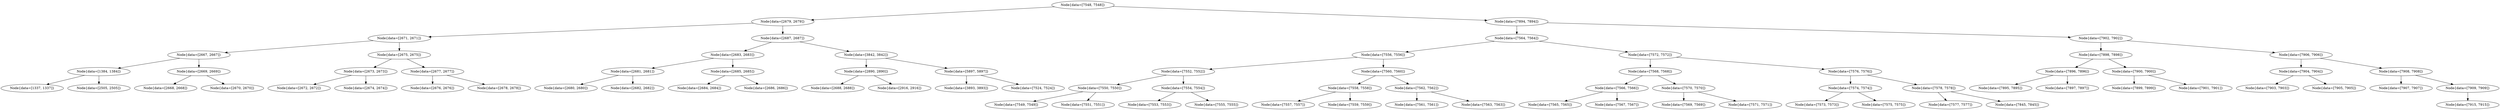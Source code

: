 digraph G{
1827297393 [label="Node{data=[7548, 7548]}"]
1827297393 -> 1176395649
1176395649 [label="Node{data=[2679, 2679]}"]
1176395649 -> 772708397
772708397 [label="Node{data=[2671, 2671]}"]
772708397 -> 933780819
933780819 [label="Node{data=[2667, 2667]}"]
933780819 -> 155169287
155169287 [label="Node{data=[1384, 1384]}"]
155169287 -> 1030293238
1030293238 [label="Node{data=[1337, 1337]}"]
155169287 -> 1744580230
1744580230 [label="Node{data=[2505, 2505]}"]
933780819 -> 306951663
306951663 [label="Node{data=[2669, 2669]}"]
306951663 -> 1712362027
1712362027 [label="Node{data=[2668, 2668]}"]
306951663 -> 331048617
331048617 [label="Node{data=[2670, 2670]}"]
772708397 -> 355856966
355856966 [label="Node{data=[2675, 2675]}"]
355856966 -> 1520359874
1520359874 [label="Node{data=[2673, 2673]}"]
1520359874 -> 947755376
947755376 [label="Node{data=[2672, 2672]}"]
1520359874 -> 1882930936
1882930936 [label="Node{data=[2674, 2674]}"]
355856966 -> 1244022139
1244022139 [label="Node{data=[2677, 2677]}"]
1244022139 -> 1725617460
1725617460 [label="Node{data=[2676, 2676]}"]
1244022139 -> 850945670
850945670 [label="Node{data=[2678, 2678]}"]
1176395649 -> 459100887
459100887 [label="Node{data=[2687, 2687]}"]
459100887 -> 1663615322
1663615322 [label="Node{data=[2683, 2683]}"]
1663615322 -> 1399573374
1399573374 [label="Node{data=[2681, 2681]}"]
1399573374 -> 571874243
571874243 [label="Node{data=[2680, 2680]}"]
1399573374 -> 1395404476
1395404476 [label="Node{data=[2682, 2682]}"]
1663615322 -> 1982535570
1982535570 [label="Node{data=[2685, 2685]}"]
1982535570 -> 2065043986
2065043986 [label="Node{data=[2684, 2684]}"]
1982535570 -> 1775031984
1775031984 [label="Node{data=[2686, 2686]}"]
459100887 -> 1537690875
1537690875 [label="Node{data=[3842, 3842]}"]
1537690875 -> 1964922778
1964922778 [label="Node{data=[2890, 2890]}"]
1964922778 -> 1045650857
1045650857 [label="Node{data=[2688, 2688]}"]
1964922778 -> 824534405
824534405 [label="Node{data=[2916, 2916]}"]
1537690875 -> 1350838222
1350838222 [label="Node{data=[5897, 5897]}"]
1350838222 -> 1470175427
1470175427 [label="Node{data=[3893, 3893]}"]
1350838222 -> 1933293963
1933293963 [label="Node{data=[7524, 7524]}"]
1827297393 -> 1772679972
1772679972 [label="Node{data=[7894, 7894]}"]
1772679972 -> 417530760
417530760 [label="Node{data=[7564, 7564]}"]
417530760 -> 1205561175
1205561175 [label="Node{data=[7556, 7556]}"]
1205561175 -> 1770158534
1770158534 [label="Node{data=[7552, 7552]}"]
1770158534 -> 1193117185
1193117185 [label="Node{data=[7550, 7550]}"]
1193117185 -> 1206006313
1206006313 [label="Node{data=[7549, 7549]}"]
1193117185 -> 1537147997
1537147997 [label="Node{data=[7551, 7551]}"]
1770158534 -> 556341921
556341921 [label="Node{data=[7554, 7554]}"]
556341921 -> 179289355
179289355 [label="Node{data=[7553, 7553]}"]
556341921 -> 1552590093
1552590093 [label="Node{data=[7555, 7555]}"]
1205561175 -> 2132078381
2132078381 [label="Node{data=[7560, 7560]}"]
2132078381 -> 377560700
377560700 [label="Node{data=[7558, 7558]}"]
377560700 -> 1630645826
1630645826 [label="Node{data=[7557, 7557]}"]
377560700 -> 1746587044
1746587044 [label="Node{data=[7559, 7559]}"]
2132078381 -> 808401421
808401421 [label="Node{data=[7562, 7562]}"]
808401421 -> 784572554
784572554 [label="Node{data=[7561, 7561]}"]
808401421 -> 1114396846
1114396846 [label="Node{data=[7563, 7563]}"]
417530760 -> 2082855594
2082855594 [label="Node{data=[7572, 7572]}"]
2082855594 -> 890464369
890464369 [label="Node{data=[7568, 7568]}"]
890464369 -> 115825065
115825065 [label="Node{data=[7566, 7566]}"]
115825065 -> 653187315
653187315 [label="Node{data=[7565, 7565]}"]
115825065 -> 1959573006
1959573006 [label="Node{data=[7567, 7567]}"]
890464369 -> 1513228294
1513228294 [label="Node{data=[7570, 7570]}"]
1513228294 -> 1713645816
1713645816 [label="Node{data=[7569, 7569]}"]
1513228294 -> 920477071
920477071 [label="Node{data=[7571, 7571]}"]
2082855594 -> 665903516
665903516 [label="Node{data=[7576, 7576]}"]
665903516 -> 1837674324
1837674324 [label="Node{data=[7574, 7574]}"]
1837674324 -> 707537397
707537397 [label="Node{data=[7573, 7573]}"]
1837674324 -> 1992370202
1992370202 [label="Node{data=[7575, 7575]}"]
665903516 -> 1457363807
1457363807 [label="Node{data=[7578, 7578]}"]
1457363807 -> 2114419935
2114419935 [label="Node{data=[7577, 7577]}"]
1457363807 -> 900694379
900694379 [label="Node{data=[7845, 7845]}"]
1772679972 -> 1246887484
1246887484 [label="Node{data=[7902, 7902]}"]
1246887484 -> 1886163786
1886163786 [label="Node{data=[7898, 7898]}"]
1886163786 -> 893974556
893974556 [label="Node{data=[7896, 7896]}"]
893974556 -> 2091225863
2091225863 [label="Node{data=[7895, 7895]}"]
893974556 -> 968897201
968897201 [label="Node{data=[7897, 7897]}"]
1886163786 -> 757202944
757202944 [label="Node{data=[7900, 7900]}"]
757202944 -> 1599640992
1599640992 [label="Node{data=[7899, 7899]}"]
757202944 -> 263526631
263526631 [label="Node{data=[7901, 7901]}"]
1246887484 -> 936965658
936965658 [label="Node{data=[7906, 7906]}"]
936965658 -> 180867809
180867809 [label="Node{data=[7904, 7904]}"]
180867809 -> 287945612
287945612 [label="Node{data=[7903, 7903]}"]
180867809 -> 922542958
922542958 [label="Node{data=[7905, 7905]}"]
936965658 -> 1181006733
1181006733 [label="Node{data=[7908, 7908]}"]
1181006733 -> 1912617338
1912617338 [label="Node{data=[7907, 7907]}"]
1181006733 -> 787042661
787042661 [label="Node{data=[7909, 7909]}"]
787042661 -> 2136940613
2136940613 [label="Node{data=[7915, 7915]}"]
}